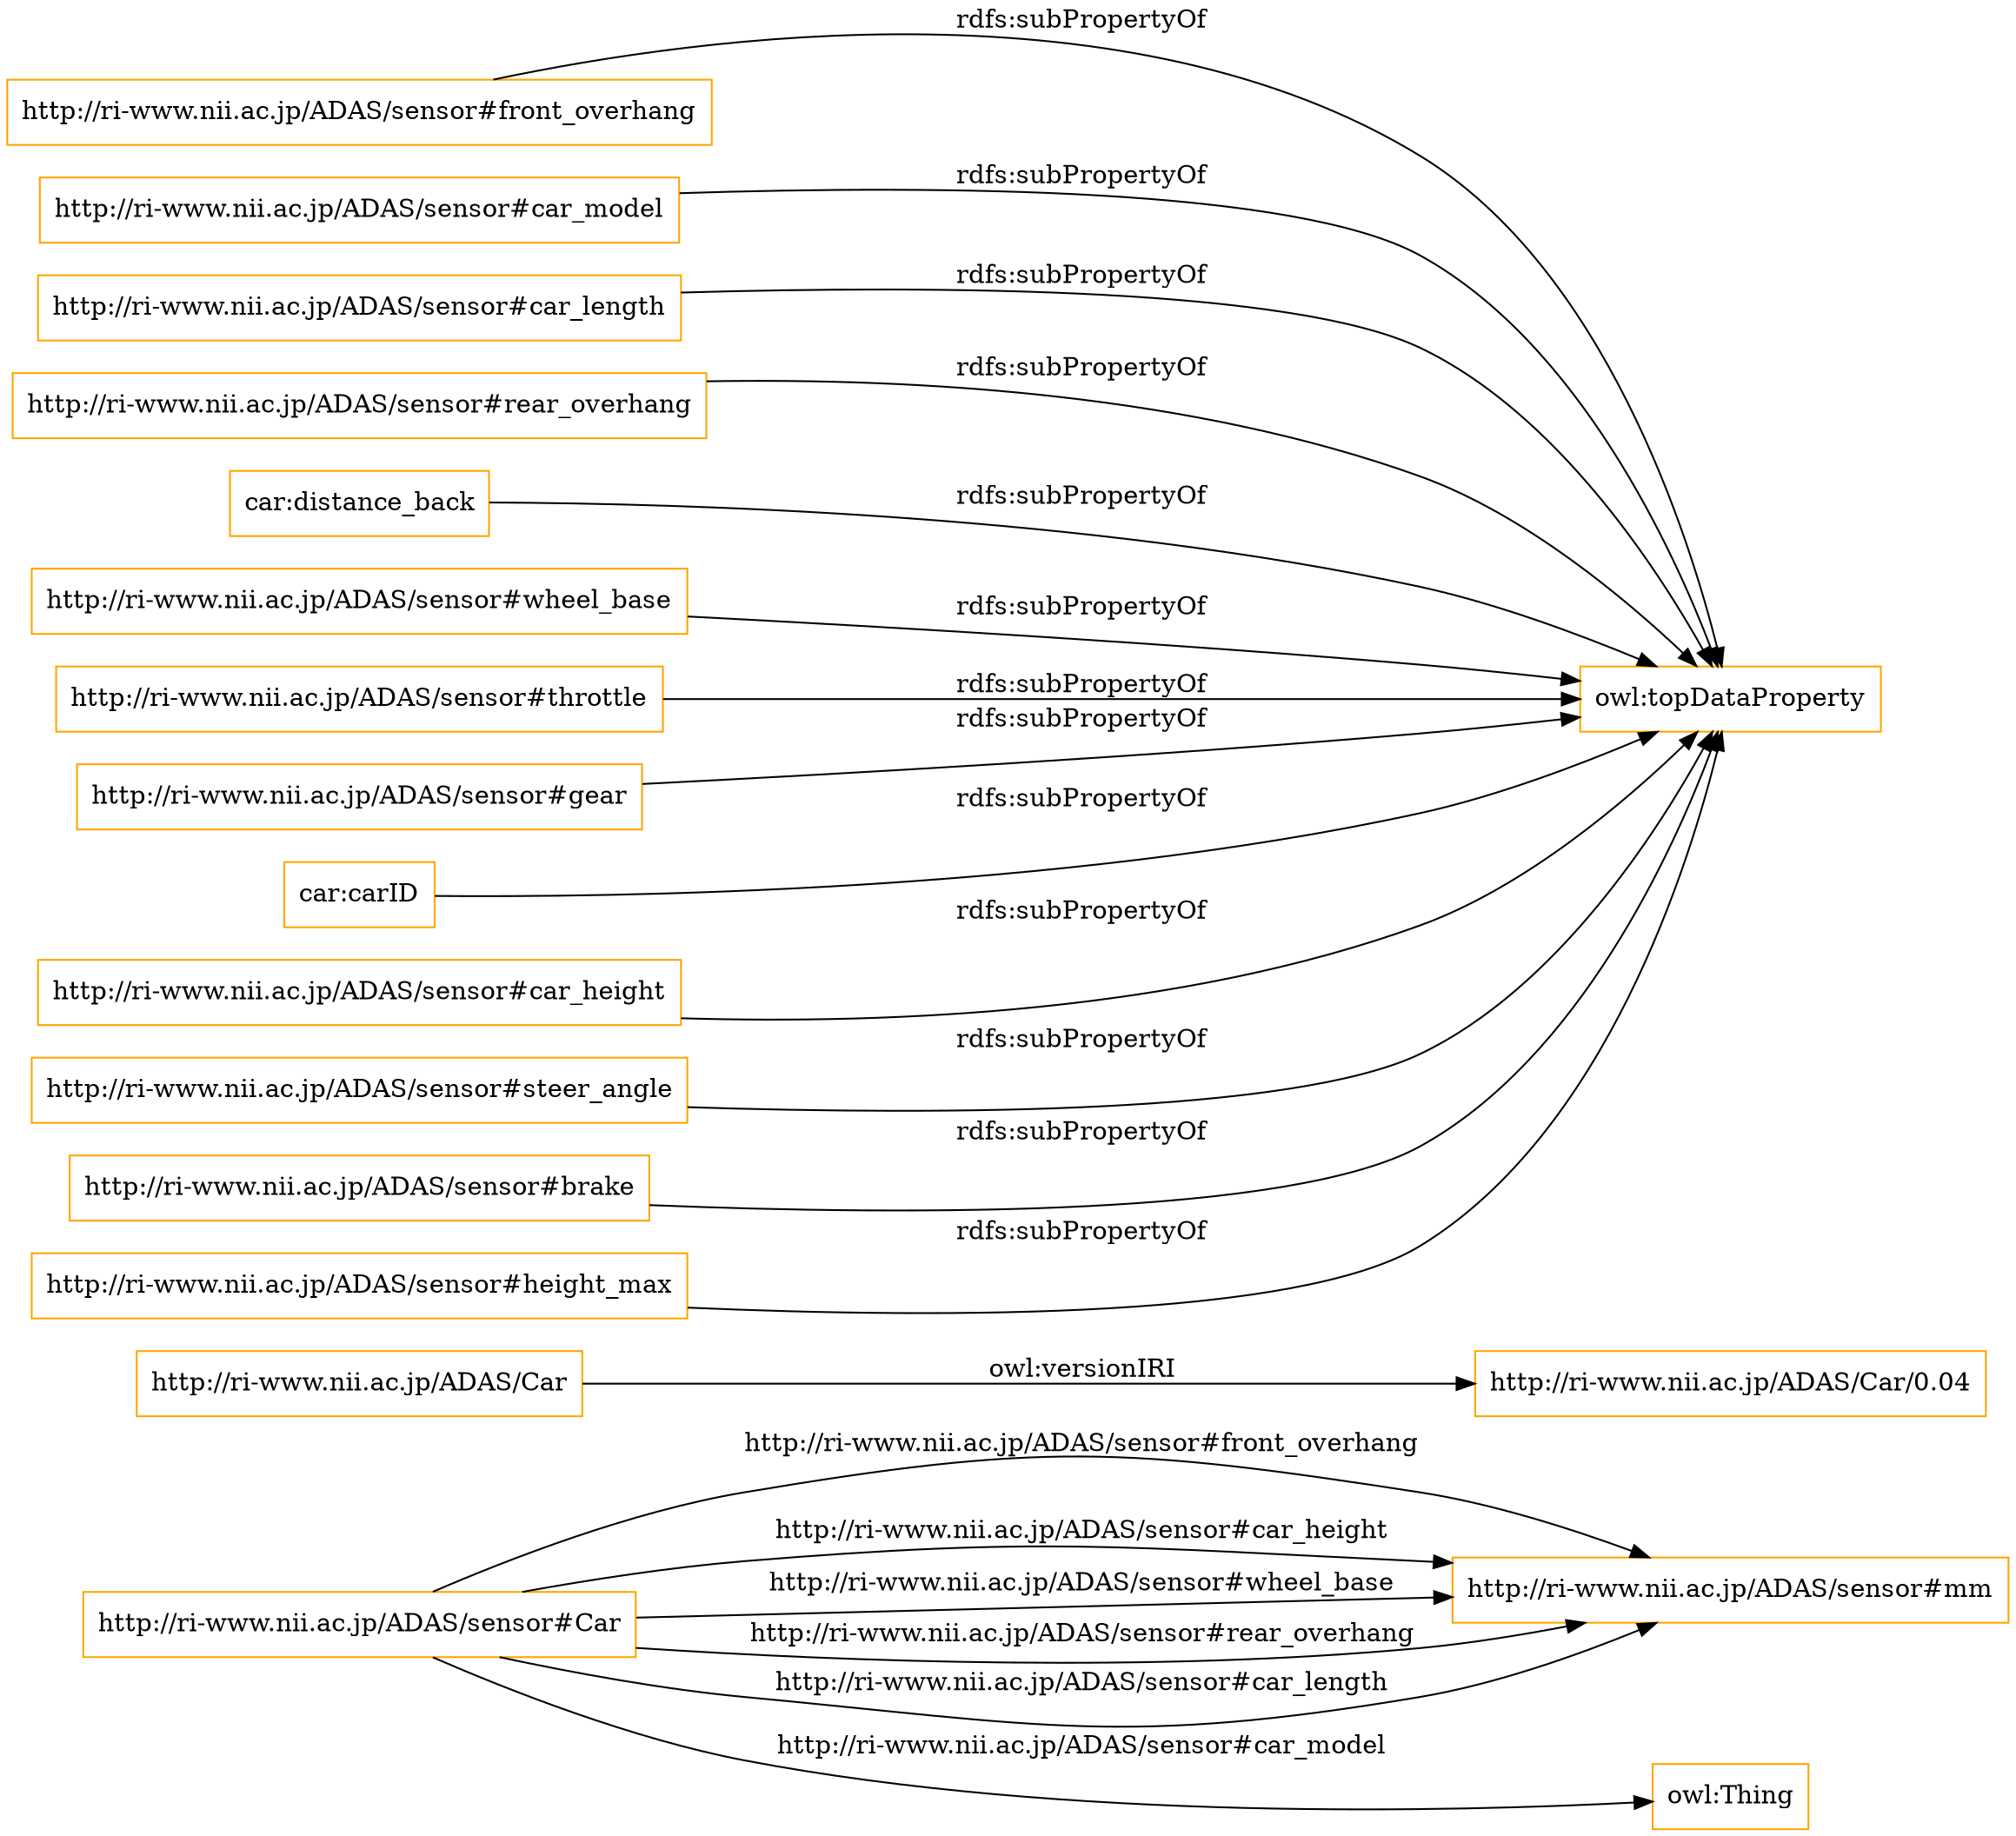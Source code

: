 digraph ar2dtool_diagram { 
rankdir=LR;
size="1501"
node [shape = rectangle, color="orange"]; "http://ri-www.nii.ac.jp/ADAS/sensor#Car" ; /*classes style*/
	"http://ri-www.nii.ac.jp/ADAS/Car" -> "http://ri-www.nii.ac.jp/ADAS/Car/0.04" [ label = "owl:versionIRI" ];
	"http://ri-www.nii.ac.jp/ADAS/sensor#front_overhang" -> "owl:topDataProperty" [ label = "rdfs:subPropertyOf" ];
	"http://ri-www.nii.ac.jp/ADAS/sensor#car_model" -> "owl:topDataProperty" [ label = "rdfs:subPropertyOf" ];
	"http://ri-www.nii.ac.jp/ADAS/sensor#car_length" -> "owl:topDataProperty" [ label = "rdfs:subPropertyOf" ];
	"http://ri-www.nii.ac.jp/ADAS/sensor#rear_overhang" -> "owl:topDataProperty" [ label = "rdfs:subPropertyOf" ];
	"car:distance_back" -> "owl:topDataProperty" [ label = "rdfs:subPropertyOf" ];
	"http://ri-www.nii.ac.jp/ADAS/sensor#wheel_base" -> "owl:topDataProperty" [ label = "rdfs:subPropertyOf" ];
	"http://ri-www.nii.ac.jp/ADAS/sensor#throttle" -> "owl:topDataProperty" [ label = "rdfs:subPropertyOf" ];
	"http://ri-www.nii.ac.jp/ADAS/sensor#gear" -> "owl:topDataProperty" [ label = "rdfs:subPropertyOf" ];
	"car:carID" -> "owl:topDataProperty" [ label = "rdfs:subPropertyOf" ];
	"http://ri-www.nii.ac.jp/ADAS/sensor#car_height" -> "owl:topDataProperty" [ label = "rdfs:subPropertyOf" ];
	"http://ri-www.nii.ac.jp/ADAS/sensor#steer_angle" -> "owl:topDataProperty" [ label = "rdfs:subPropertyOf" ];
	"http://ri-www.nii.ac.jp/ADAS/sensor#brake" -> "owl:topDataProperty" [ label = "rdfs:subPropertyOf" ];
	"http://ri-www.nii.ac.jp/ADAS/sensor#height_max" -> "owl:topDataProperty" [ label = "rdfs:subPropertyOf" ];
	"http://ri-www.nii.ac.jp/ADAS/sensor#Car" -> "http://ri-www.nii.ac.jp/ADAS/sensor#mm" [ label = "http://ri-www.nii.ac.jp/ADAS/sensor#front_overhang" ];
	"http://ri-www.nii.ac.jp/ADAS/sensor#Car" -> "owl:Thing" [ label = "http://ri-www.nii.ac.jp/ADAS/sensor#car_model" ];
	"http://ri-www.nii.ac.jp/ADAS/sensor#Car" -> "http://ri-www.nii.ac.jp/ADAS/sensor#mm" [ label = "http://ri-www.nii.ac.jp/ADAS/sensor#car_height" ];
	"http://ri-www.nii.ac.jp/ADAS/sensor#Car" -> "http://ri-www.nii.ac.jp/ADAS/sensor#mm" [ label = "http://ri-www.nii.ac.jp/ADAS/sensor#wheel_base" ];
	"http://ri-www.nii.ac.jp/ADAS/sensor#Car" -> "http://ri-www.nii.ac.jp/ADAS/sensor#mm" [ label = "http://ri-www.nii.ac.jp/ADAS/sensor#rear_overhang" ];
	"http://ri-www.nii.ac.jp/ADAS/sensor#Car" -> "http://ri-www.nii.ac.jp/ADAS/sensor#mm" [ label = "http://ri-www.nii.ac.jp/ADAS/sensor#car_length" ];

}

